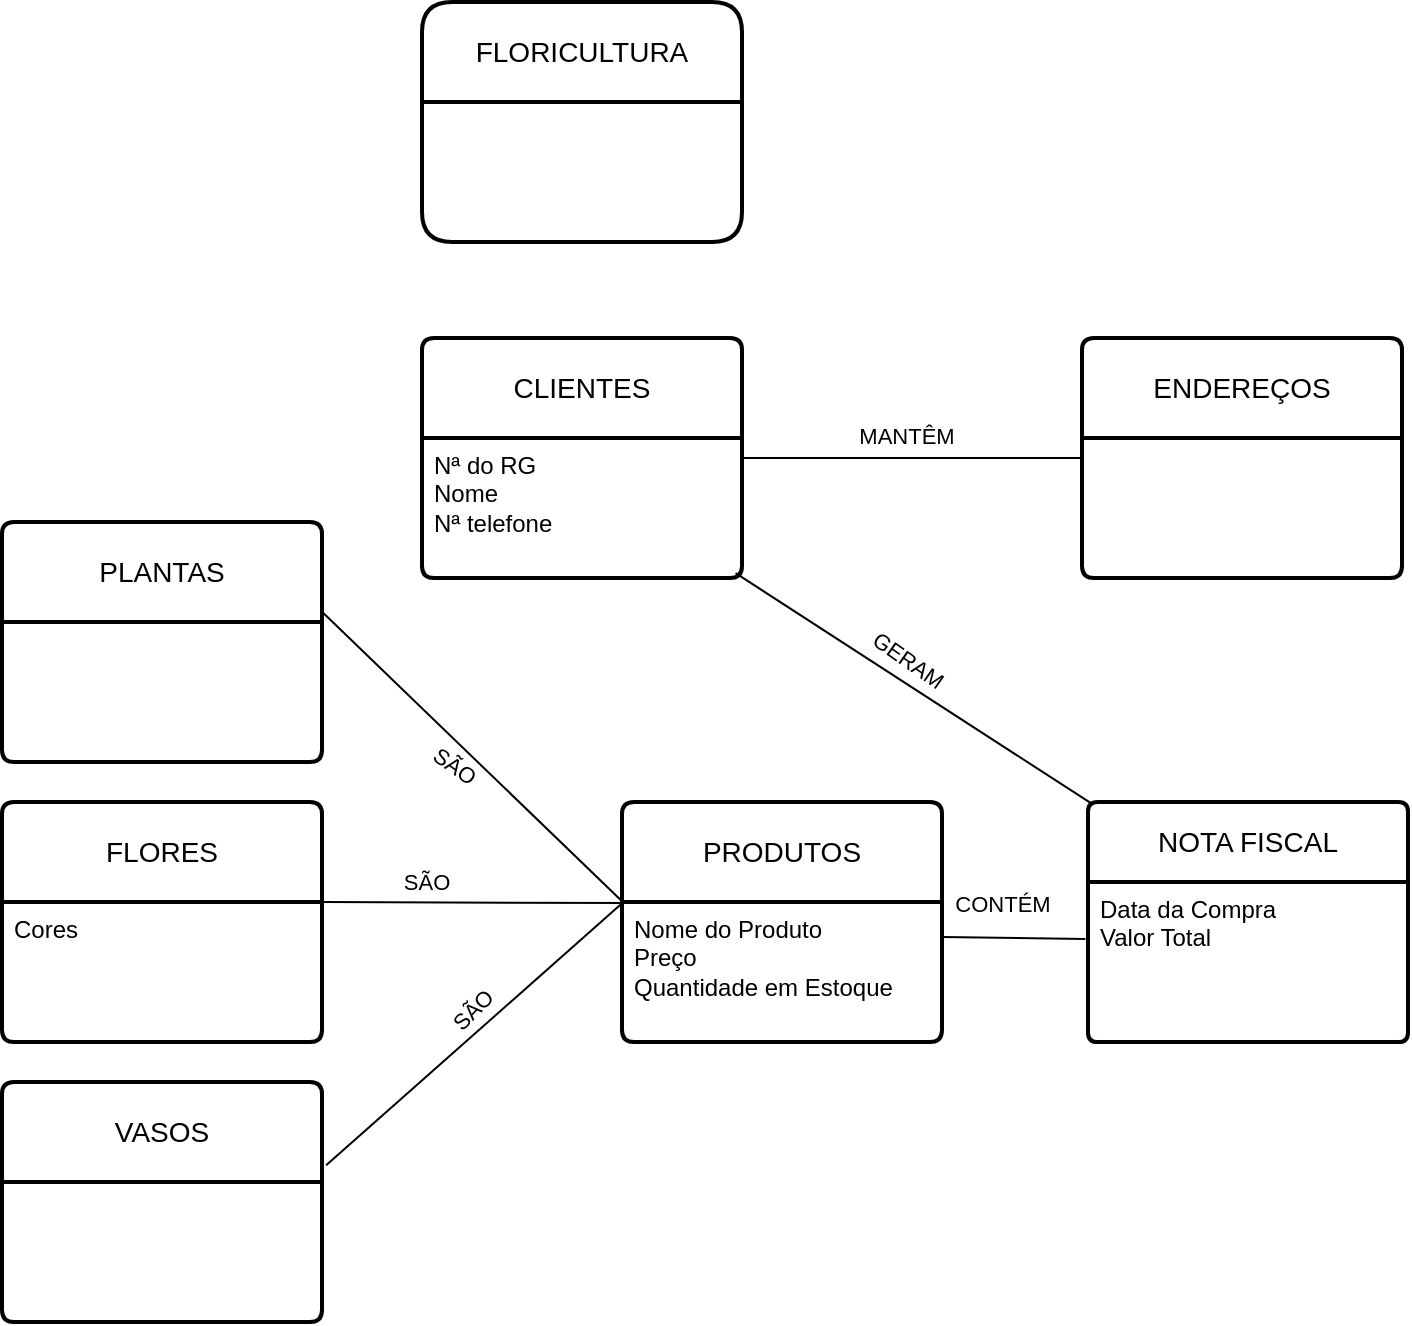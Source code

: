 <mxfile version="26.0.16">
  <diagram id="R2lEEEUBdFMjLlhIrx00" name="Page-1">
    <mxGraphModel dx="1793" dy="933" grid="1" gridSize="10" guides="1" tooltips="1" connect="1" arrows="1" fold="1" page="1" pageScale="1" pageWidth="850" pageHeight="1100" math="0" shadow="0" extFonts="Permanent Marker^https://fonts.googleapis.com/css?family=Permanent+Marker">
      <root>
        <mxCell id="0" />
        <mxCell id="1" parent="0" />
        <mxCell id="ctMOSWHJZRxfP_i-9TRb-1" value="FLORICULTURA" style="swimlane;childLayout=stackLayout;horizontal=1;startSize=50;horizontalStack=0;rounded=1;fontSize=14;fontStyle=0;strokeWidth=2;resizeParent=0;resizeLast=1;shadow=0;dashed=0;align=center;arcSize=10;whiteSpace=wrap;html=1;" vertex="1" parent="1">
          <mxGeometry x="280" y="30" width="160" height="120" as="geometry" />
        </mxCell>
        <mxCell id="ctMOSWHJZRxfP_i-9TRb-3" value="NOTA FISCAL" style="swimlane;childLayout=stackLayout;horizontal=1;startSize=40;horizontalStack=0;rounded=1;fontSize=14;fontStyle=0;strokeWidth=2;resizeParent=0;resizeLast=1;shadow=0;dashed=0;align=center;arcSize=4;whiteSpace=wrap;html=1;" vertex="1" parent="1">
          <mxGeometry x="613" y="430" width="160" height="120" as="geometry" />
        </mxCell>
        <mxCell id="ctMOSWHJZRxfP_i-9TRb-4" value="Data da Compra&lt;div&gt;Valor Total&lt;/div&gt;" style="align=left;strokeColor=none;fillColor=none;spacingLeft=4;spacingRight=4;fontSize=12;verticalAlign=top;resizable=0;rotatable=0;part=1;html=1;whiteSpace=wrap;" vertex="1" parent="ctMOSWHJZRxfP_i-9TRb-3">
          <mxGeometry y="40" width="160" height="80" as="geometry" />
        </mxCell>
        <mxCell id="ctMOSWHJZRxfP_i-9TRb-5" value="PLANTAS" style="swimlane;childLayout=stackLayout;horizontal=1;startSize=50;horizontalStack=0;rounded=1;fontSize=14;fontStyle=0;strokeWidth=2;resizeParent=0;resizeLast=1;shadow=0;dashed=0;align=center;arcSize=4;whiteSpace=wrap;html=1;" vertex="1" parent="1">
          <mxGeometry x="70" y="290" width="160" height="120" as="geometry" />
        </mxCell>
        <mxCell id="ctMOSWHJZRxfP_i-9TRb-7" value="VASOS" style="swimlane;childLayout=stackLayout;horizontal=1;startSize=50;horizontalStack=0;rounded=1;fontSize=14;fontStyle=0;strokeWidth=2;resizeParent=0;resizeLast=1;shadow=0;dashed=0;align=center;arcSize=4;whiteSpace=wrap;html=1;" vertex="1" parent="1">
          <mxGeometry x="70" y="570" width="160" height="120" as="geometry" />
        </mxCell>
        <mxCell id="ctMOSWHJZRxfP_i-9TRb-9" value="FLORES" style="swimlane;childLayout=stackLayout;horizontal=1;startSize=50;horizontalStack=0;rounded=1;fontSize=14;fontStyle=0;strokeWidth=2;resizeParent=0;resizeLast=1;shadow=0;dashed=0;align=center;arcSize=4;whiteSpace=wrap;html=1;" vertex="1" parent="1">
          <mxGeometry x="70" y="430" width="160" height="120" as="geometry" />
        </mxCell>
        <mxCell id="ctMOSWHJZRxfP_i-9TRb-10" value="Cores" style="align=left;strokeColor=none;fillColor=none;spacingLeft=4;spacingRight=4;fontSize=12;verticalAlign=top;resizable=0;rotatable=0;part=1;html=1;whiteSpace=wrap;" vertex="1" parent="ctMOSWHJZRxfP_i-9TRb-9">
          <mxGeometry y="50" width="160" height="70" as="geometry" />
        </mxCell>
        <mxCell id="ctMOSWHJZRxfP_i-9TRb-11" value="CLIENTES" style="swimlane;childLayout=stackLayout;horizontal=1;startSize=50;horizontalStack=0;rounded=1;fontSize=14;fontStyle=0;strokeWidth=2;resizeParent=0;resizeLast=1;shadow=0;dashed=0;align=center;arcSize=4;whiteSpace=wrap;html=1;" vertex="1" parent="1">
          <mxGeometry x="280" y="198" width="160" height="120" as="geometry" />
        </mxCell>
        <mxCell id="ctMOSWHJZRxfP_i-9TRb-12" value="Nª do RG&lt;div&gt;Nome&lt;/div&gt;&lt;div&gt;Nª telefone&amp;nbsp;&lt;/div&gt;" style="align=left;strokeColor=none;fillColor=none;spacingLeft=4;spacingRight=4;fontSize=12;verticalAlign=top;resizable=0;rotatable=0;part=1;html=1;whiteSpace=wrap;" vertex="1" parent="ctMOSWHJZRxfP_i-9TRb-11">
          <mxGeometry y="50" width="160" height="70" as="geometry" />
        </mxCell>
        <mxCell id="ctMOSWHJZRxfP_i-9TRb-13" value="ENDEREÇOS" style="swimlane;childLayout=stackLayout;horizontal=1;startSize=50;horizontalStack=0;rounded=1;fontSize=14;fontStyle=0;strokeWidth=2;resizeParent=0;resizeLast=1;shadow=0;dashed=0;align=center;arcSize=4;whiteSpace=wrap;html=1;" vertex="1" parent="1">
          <mxGeometry x="610" y="198" width="160" height="120" as="geometry" />
        </mxCell>
        <mxCell id="ctMOSWHJZRxfP_i-9TRb-15" value="PRODUTOS" style="swimlane;childLayout=stackLayout;horizontal=1;startSize=50;horizontalStack=0;rounded=1;fontSize=14;fontStyle=0;strokeWidth=2;resizeParent=0;resizeLast=1;shadow=0;dashed=0;align=center;arcSize=4;whiteSpace=wrap;html=1;" vertex="1" parent="1">
          <mxGeometry x="380" y="430" width="160" height="120" as="geometry" />
        </mxCell>
        <mxCell id="ctMOSWHJZRxfP_i-9TRb-16" value="Nome do Produto&lt;div&gt;Preço&lt;/div&gt;&lt;div&gt;Quantidade em Estoque&lt;/div&gt;" style="align=left;strokeColor=none;fillColor=none;spacingLeft=4;spacingRight=4;fontSize=12;verticalAlign=top;resizable=0;rotatable=0;part=1;html=1;whiteSpace=wrap;" vertex="1" parent="ctMOSWHJZRxfP_i-9TRb-15">
          <mxGeometry y="50" width="160" height="70" as="geometry" />
        </mxCell>
        <mxCell id="ctMOSWHJZRxfP_i-9TRb-28" value="" style="endArrow=none;html=1;rounded=0;entryX=0;entryY=0.25;entryDx=0;entryDy=0;" edge="1" parent="1">
          <mxGeometry relative="1" as="geometry">
            <mxPoint x="440" y="258" as="sourcePoint" />
            <mxPoint x="610" y="258" as="targetPoint" />
            <Array as="points" />
          </mxGeometry>
        </mxCell>
        <mxCell id="ctMOSWHJZRxfP_i-9TRb-34" value="MANTÊM" style="edgeLabel;html=1;align=center;verticalAlign=middle;resizable=0;points=[];" vertex="1" connectable="0" parent="ctMOSWHJZRxfP_i-9TRb-28">
          <mxGeometry x="-0.042" y="-2" relative="1" as="geometry">
            <mxPoint y="-13" as="offset" />
          </mxGeometry>
        </mxCell>
        <mxCell id="ctMOSWHJZRxfP_i-9TRb-29" value="" style="endArrow=none;html=1;rounded=0;exitX=0.996;exitY=0.369;exitDx=0;exitDy=0;exitPerimeter=0;entryX=0.005;entryY=0.42;entryDx=0;entryDy=0;entryPerimeter=0;" edge="1" parent="1" source="ctMOSWHJZRxfP_i-9TRb-5" target="ctMOSWHJZRxfP_i-9TRb-15">
          <mxGeometry relative="1" as="geometry">
            <mxPoint x="450" y="450" as="sourcePoint" />
            <mxPoint x="610" y="450" as="targetPoint" />
          </mxGeometry>
        </mxCell>
        <mxCell id="ctMOSWHJZRxfP_i-9TRb-37" value="SÃO" style="edgeLabel;html=1;align=center;verticalAlign=middle;resizable=0;points=[];rotation=35;" vertex="1" connectable="0" parent="ctMOSWHJZRxfP_i-9TRb-29">
          <mxGeometry x="-0.099" y="-2" relative="1" as="geometry">
            <mxPoint y="10" as="offset" />
          </mxGeometry>
        </mxCell>
        <mxCell id="ctMOSWHJZRxfP_i-9TRb-30" value="" style="endArrow=none;html=1;rounded=0;exitX=1;exitY=0;exitDx=0;exitDy=0;entryX=0.02;entryY=0.008;entryDx=0;entryDy=0;entryPerimeter=0;" edge="1" parent="1" source="ctMOSWHJZRxfP_i-9TRb-10" target="ctMOSWHJZRxfP_i-9TRb-16">
          <mxGeometry relative="1" as="geometry">
            <mxPoint x="140" y="400" as="sourcePoint" />
            <mxPoint x="600" y="410" as="targetPoint" />
          </mxGeometry>
        </mxCell>
        <mxCell id="ctMOSWHJZRxfP_i-9TRb-38" value="SÃO" style="edgeLabel;html=1;align=center;verticalAlign=middle;resizable=0;points=[];" vertex="1" connectable="0" parent="ctMOSWHJZRxfP_i-9TRb-30">
          <mxGeometry x="-0.134" relative="1" as="geometry">
            <mxPoint x="-15" y="-10" as="offset" />
          </mxGeometry>
        </mxCell>
        <mxCell id="ctMOSWHJZRxfP_i-9TRb-31" value="" style="endArrow=none;html=1;rounded=0;exitX=1.013;exitY=0.347;exitDx=0;exitDy=0;exitPerimeter=0;entryX=0.002;entryY=0.42;entryDx=0;entryDy=0;entryPerimeter=0;" edge="1" parent="1" source="ctMOSWHJZRxfP_i-9TRb-7" target="ctMOSWHJZRxfP_i-9TRb-15">
          <mxGeometry relative="1" as="geometry">
            <mxPoint x="140" y="400" as="sourcePoint" />
            <mxPoint x="610" y="440" as="targetPoint" />
          </mxGeometry>
        </mxCell>
        <mxCell id="ctMOSWHJZRxfP_i-9TRb-39" value="SÃO" style="edgeLabel;html=1;align=center;verticalAlign=middle;resizable=0;points=[];rotation=-45;" vertex="1" connectable="0" parent="ctMOSWHJZRxfP_i-9TRb-31">
          <mxGeometry x="-0.034" y="-2" relative="1" as="geometry">
            <mxPoint y="-16" as="offset" />
          </mxGeometry>
        </mxCell>
        <mxCell id="ctMOSWHJZRxfP_i-9TRb-32" value="" style="endArrow=none;html=1;rounded=0;entryX=0.008;entryY=0.004;entryDx=0;entryDy=0;entryPerimeter=0;exitX=0.98;exitY=0.965;exitDx=0;exitDy=0;exitPerimeter=0;" edge="1" parent="1" source="ctMOSWHJZRxfP_i-9TRb-12" target="ctMOSWHJZRxfP_i-9TRb-3">
          <mxGeometry relative="1" as="geometry">
            <mxPoint x="440" y="311" as="sourcePoint" />
            <mxPoint x="610" y="600" as="targetPoint" />
          </mxGeometry>
        </mxCell>
        <mxCell id="ctMOSWHJZRxfP_i-9TRb-43" value="GERAM" style="edgeLabel;html=1;align=center;verticalAlign=middle;resizable=0;points=[];rotation=35;" vertex="1" connectable="0" parent="ctMOSWHJZRxfP_i-9TRb-32">
          <mxGeometry x="0.329" y="-3" relative="1" as="geometry">
            <mxPoint x="-30" y="-36" as="offset" />
          </mxGeometry>
        </mxCell>
        <mxCell id="ctMOSWHJZRxfP_i-9TRb-33" value="" style="endArrow=none;html=1;rounded=0;entryX=1;entryY=0.25;entryDx=0;entryDy=0;exitX=-0.008;exitY=0.357;exitDx=0;exitDy=0;exitPerimeter=0;" edge="1" parent="1" source="ctMOSWHJZRxfP_i-9TRb-4" target="ctMOSWHJZRxfP_i-9TRb-16">
          <mxGeometry relative="1" as="geometry">
            <mxPoint x="140" y="400" as="sourcePoint" />
            <mxPoint x="300" y="400" as="targetPoint" />
          </mxGeometry>
        </mxCell>
        <mxCell id="ctMOSWHJZRxfP_i-9TRb-44" value="CONTÉM" style="edgeLabel;html=1;align=center;verticalAlign=middle;resizable=0;points=[];rotation=0;" vertex="1" connectable="0" parent="ctMOSWHJZRxfP_i-9TRb-33">
          <mxGeometry x="-0.258" y="-4" relative="1" as="geometry">
            <mxPoint x="-16" y="-13" as="offset" />
          </mxGeometry>
        </mxCell>
      </root>
    </mxGraphModel>
  </diagram>
</mxfile>
